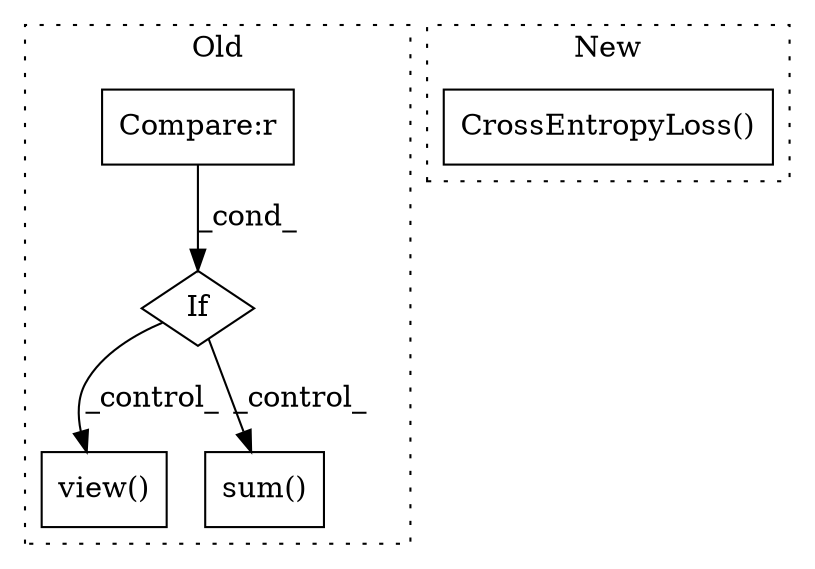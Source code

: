 digraph G {
subgraph cluster0 {
1 [label="view()" a="75" s="2789,2813" l="22,1" shape="box"];
3 [label="If" a="96" s="2698" l="3" shape="diamond"];
4 [label="sum()" a="75" s="2903" l="11" shape="box"];
5 [label="Compare:r" a="40" s="2706" l="22" shape="box"];
label = "Old";
style="dotted";
}
subgraph cluster1 {
2 [label="CrossEntropyLoss()" a="75" s="3998" l="27" shape="box"];
label = "New";
style="dotted";
}
3 -> 4 [label="_control_"];
3 -> 1 [label="_control_"];
5 -> 3 [label="_cond_"];
}